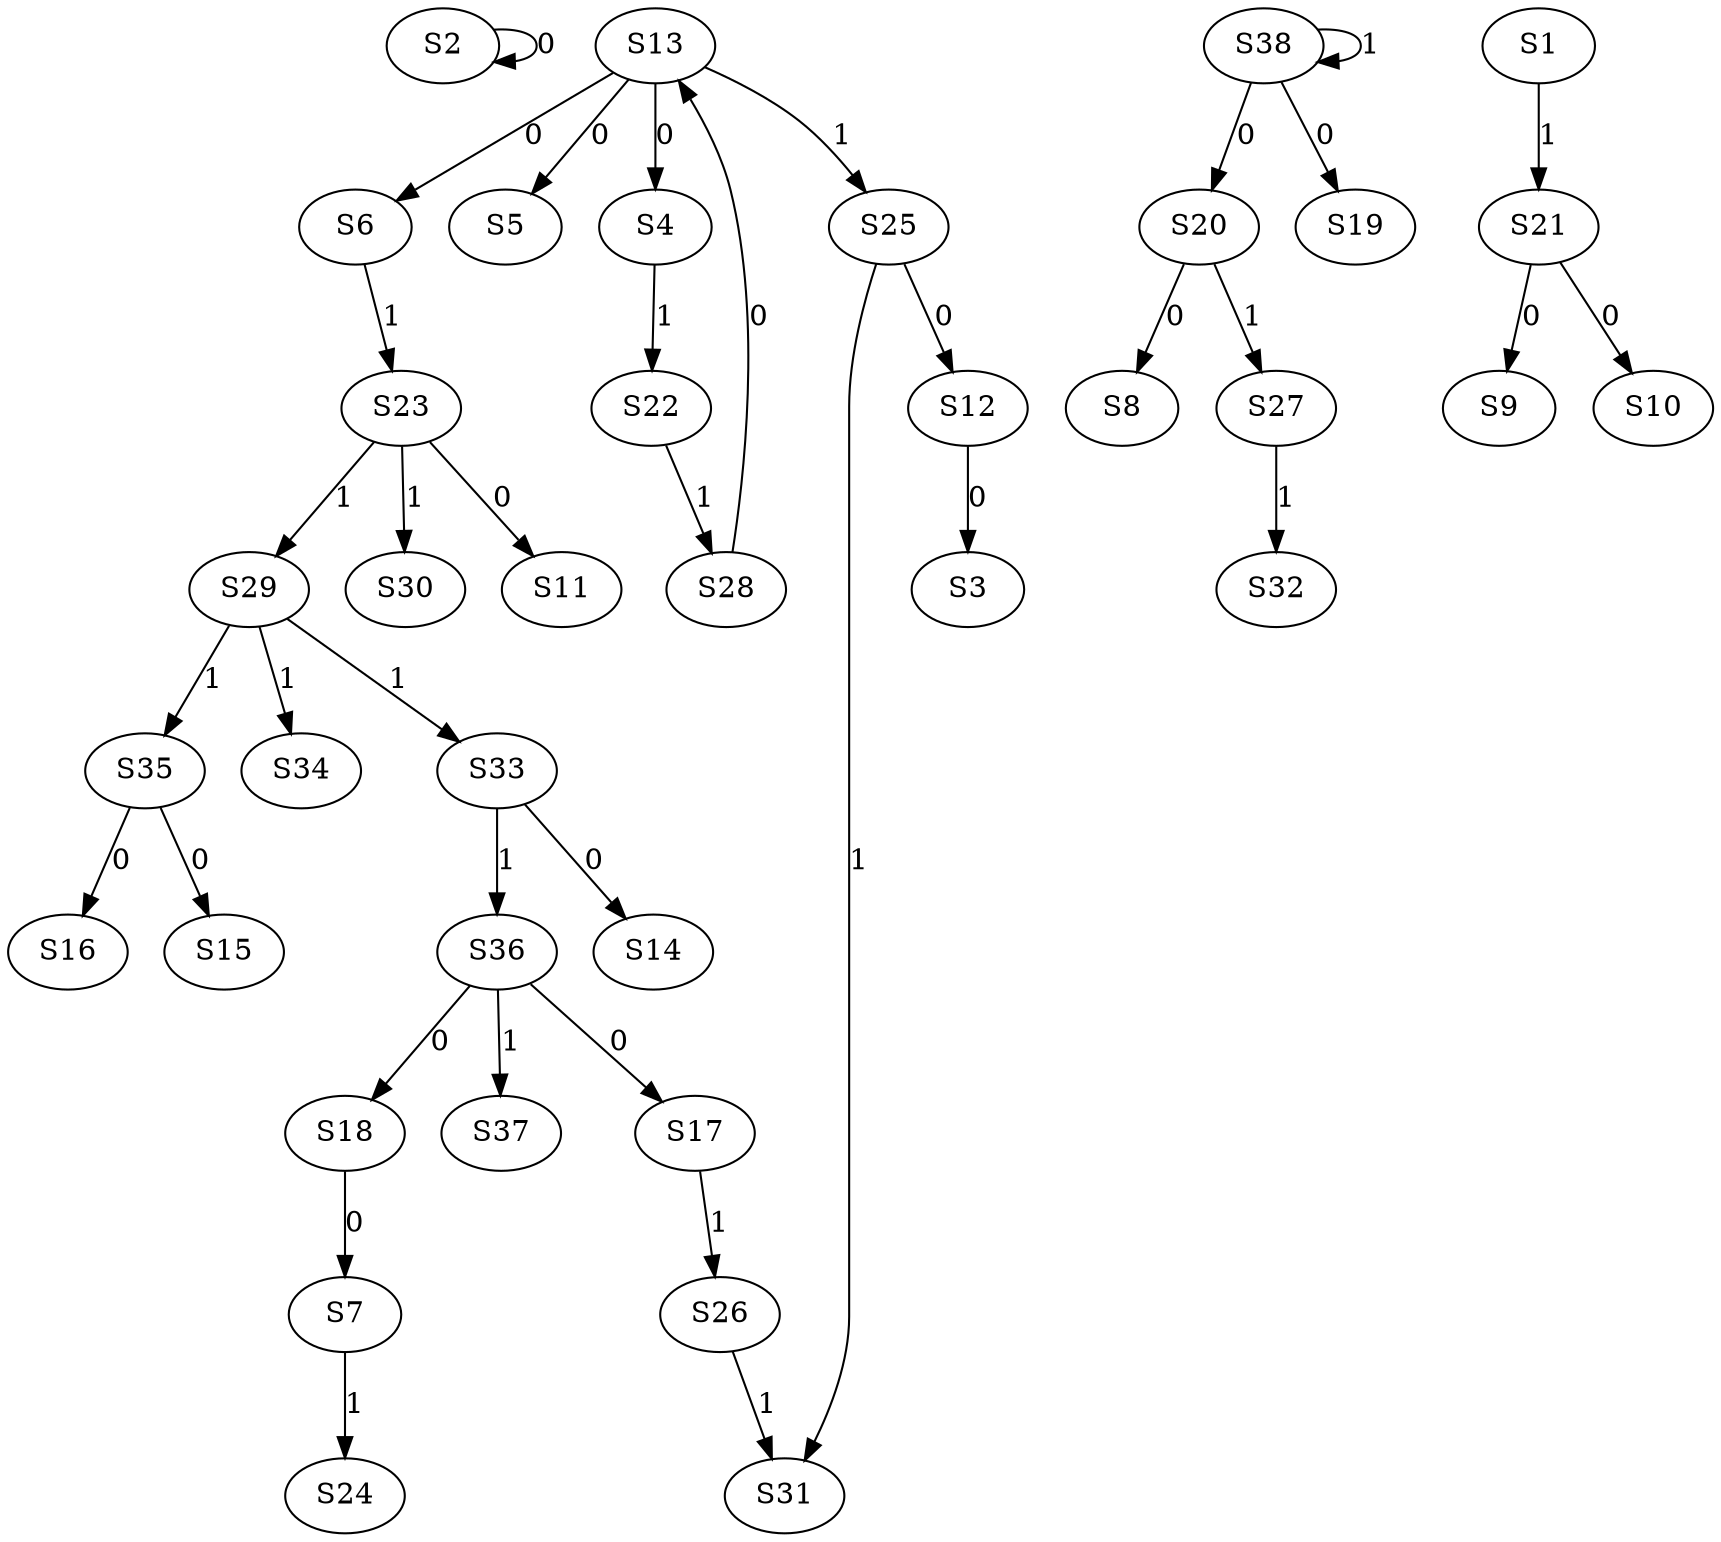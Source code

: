 strict digraph {
	S2 -> S2 [ label = 0 ];
	S12 -> S3 [ label = 0 ];
	S13 -> S4 [ label = 0 ];
	S13 -> S5 [ label = 0 ];
	S13 -> S6 [ label = 0 ];
	S18 -> S7 [ label = 0 ];
	S20 -> S8 [ label = 0 ];
	S21 -> S9 [ label = 0 ];
	S21 -> S10 [ label = 0 ];
	S23 -> S11 [ label = 0 ];
	S25 -> S12 [ label = 0 ];
	S28 -> S13 [ label = 0 ];
	S33 -> S14 [ label = 0 ];
	S35 -> S15 [ label = 0 ];
	S35 -> S16 [ label = 0 ];
	S36 -> S17 [ label = 0 ];
	S36 -> S18 [ label = 0 ];
	S38 -> S19 [ label = 0 ];
	S38 -> S20 [ label = 0 ];
	S1 -> S21 [ label = 1 ];
	S4 -> S22 [ label = 1 ];
	S6 -> S23 [ label = 1 ];
	S7 -> S24 [ label = 1 ];
	S13 -> S25 [ label = 1 ];
	S17 -> S26 [ label = 1 ];
	S20 -> S27 [ label = 1 ];
	S22 -> S28 [ label = 1 ];
	S23 -> S29 [ label = 1 ];
	S23 -> S30 [ label = 1 ];
	S25 -> S31 [ label = 1 ];
	S27 -> S32 [ label = 1 ];
	S29 -> S33 [ label = 1 ];
	S29 -> S34 [ label = 1 ];
	S29 -> S35 [ label = 1 ];
	S33 -> S36 [ label = 1 ];
	S36 -> S37 [ label = 1 ];
	S38 -> S38 [ label = 1 ];
	S26 -> S31 [ label = 1 ];
}